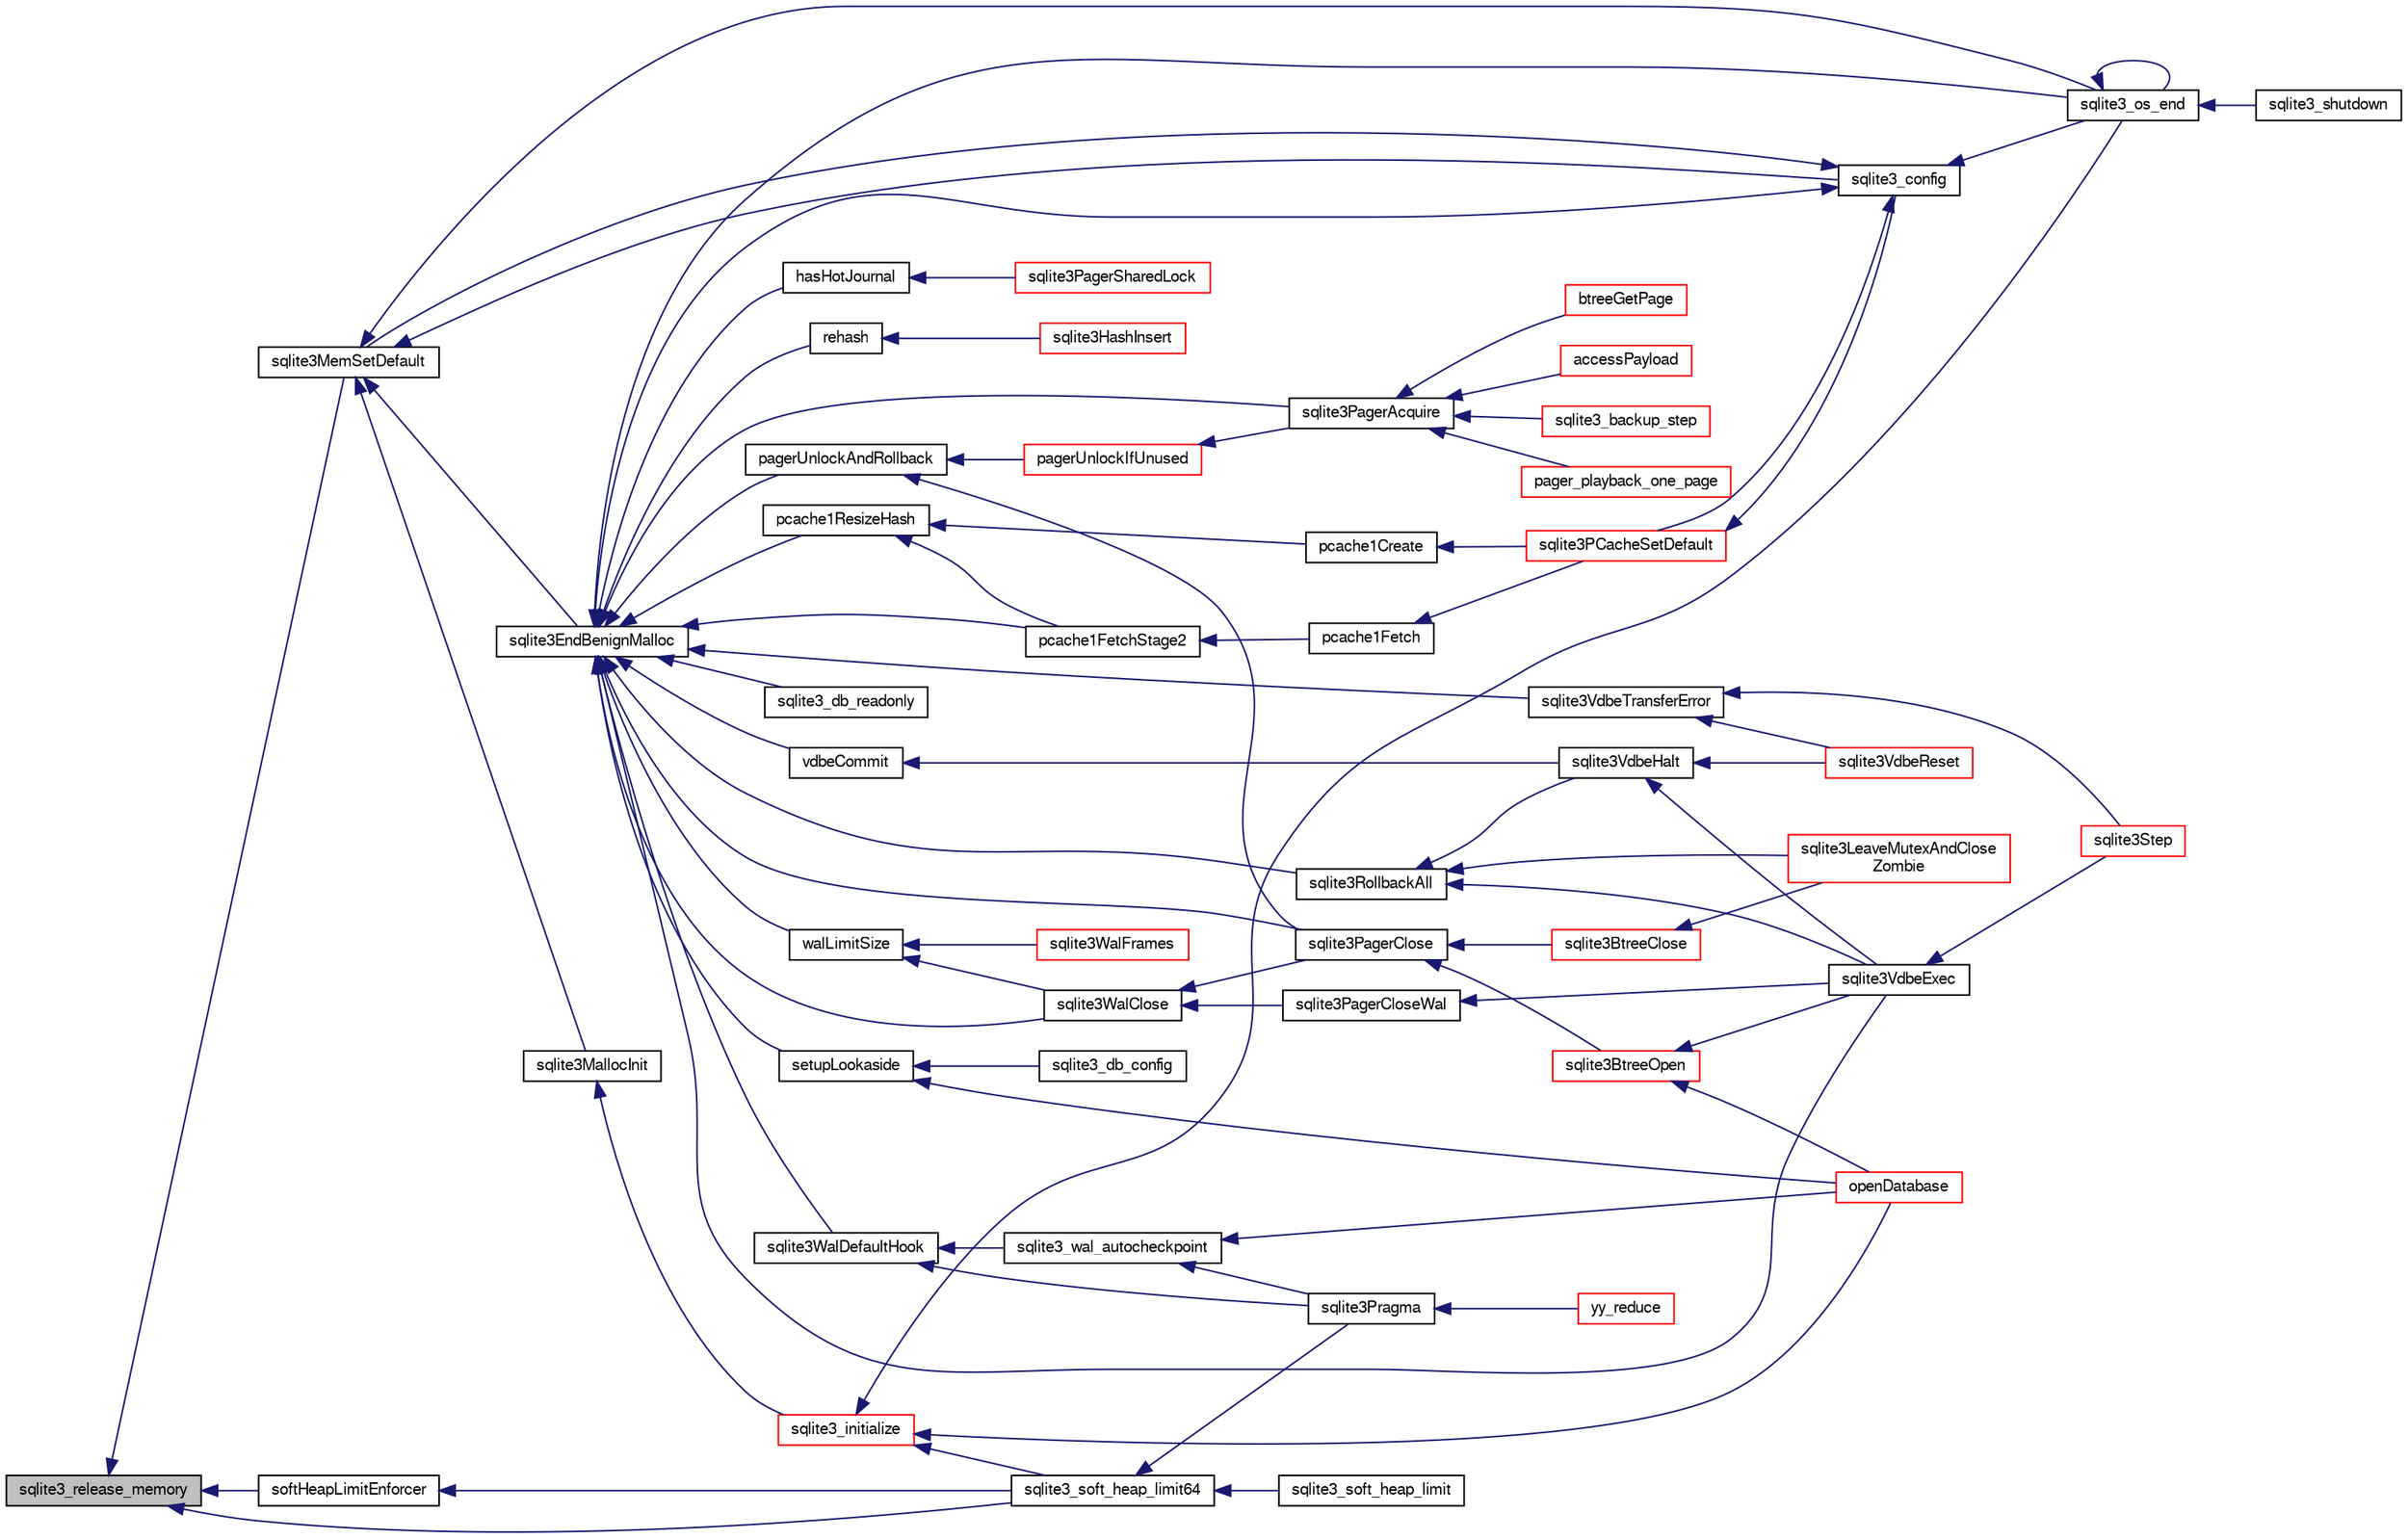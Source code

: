 digraph "sqlite3_release_memory"
{
  edge [fontname="FreeSans",fontsize="10",labelfontname="FreeSans",labelfontsize="10"];
  node [fontname="FreeSans",fontsize="10",shape=record];
  rankdir="LR";
  Node62058 [label="sqlite3_release_memory",height=0.2,width=0.4,color="black", fillcolor="grey75", style="filled", fontcolor="black"];
  Node62058 -> Node62059 [dir="back",color="midnightblue",fontsize="10",style="solid",fontname="FreeSans"];
  Node62059 [label="sqlite3MemSetDefault",height=0.2,width=0.4,color="black", fillcolor="white", style="filled",URL="$sqlite3_8c.html#a162fbfd727e92c5f8f72625b5ff62549"];
  Node62059 -> Node62060 [dir="back",color="midnightblue",fontsize="10",style="solid",fontname="FreeSans"];
  Node62060 [label="sqlite3EndBenignMalloc",height=0.2,width=0.4,color="black", fillcolor="white", style="filled",URL="$sqlite3_8c.html#a4582127cc64d483dc66c7acf9d8d8fbb"];
  Node62060 -> Node62061 [dir="back",color="midnightblue",fontsize="10",style="solid",fontname="FreeSans"];
  Node62061 [label="rehash",height=0.2,width=0.4,color="black", fillcolor="white", style="filled",URL="$sqlite3_8c.html#a4851529638f6c7af16239ee6e2dcc628"];
  Node62061 -> Node62062 [dir="back",color="midnightblue",fontsize="10",style="solid",fontname="FreeSans"];
  Node62062 [label="sqlite3HashInsert",height=0.2,width=0.4,color="red", fillcolor="white", style="filled",URL="$sqlite3_8c.html#aebbc6c13b3c139d5f3463938f441da3d"];
  Node62060 -> Node62371 [dir="back",color="midnightblue",fontsize="10",style="solid",fontname="FreeSans"];
  Node62371 [label="sqlite3_os_end",height=0.2,width=0.4,color="black", fillcolor="white", style="filled",URL="$sqlite3_8h.html#a2288c95881ecca13d994e42b6a958906"];
  Node62371 -> Node62371 [dir="back",color="midnightblue",fontsize="10",style="solid",fontname="FreeSans"];
  Node62371 -> Node62372 [dir="back",color="midnightblue",fontsize="10",style="solid",fontname="FreeSans"];
  Node62372 [label="sqlite3_shutdown",height=0.2,width=0.4,color="black", fillcolor="white", style="filled",URL="$sqlite3_8h.html#aeaf9947fe863ba3d3aca061475e3af2e"];
  Node62060 -> Node62373 [dir="back",color="midnightblue",fontsize="10",style="solid",fontname="FreeSans"];
  Node62373 [label="pcache1ResizeHash",height=0.2,width=0.4,color="black", fillcolor="white", style="filled",URL="$sqlite3_8c.html#a7795922581c79a689c6e954dad69c037"];
  Node62373 -> Node62374 [dir="back",color="midnightblue",fontsize="10",style="solid",fontname="FreeSans"];
  Node62374 [label="pcache1Create",height=0.2,width=0.4,color="black", fillcolor="white", style="filled",URL="$sqlite3_8c.html#a44cfeb7ecaf2b6aa54934d3deaee8919"];
  Node62374 -> Node62375 [dir="back",color="midnightblue",fontsize="10",style="solid",fontname="FreeSans"];
  Node62375 [label="sqlite3PCacheSetDefault",height=0.2,width=0.4,color="red", fillcolor="white", style="filled",URL="$sqlite3_8c.html#a91974afe7709a742451438556ee0c70c"];
  Node62375 -> Node62930 [dir="back",color="midnightblue",fontsize="10",style="solid",fontname="FreeSans"];
  Node62930 [label="sqlite3_config",height=0.2,width=0.4,color="black", fillcolor="white", style="filled",URL="$sqlite3_8h.html#a74ad420b6f26bc06a04ff6ecec8a8c91"];
  Node62930 -> Node62060 [dir="back",color="midnightblue",fontsize="10",style="solid",fontname="FreeSans"];
  Node62930 -> Node62059 [dir="back",color="midnightblue",fontsize="10",style="solid",fontname="FreeSans"];
  Node62930 -> Node62371 [dir="back",color="midnightblue",fontsize="10",style="solid",fontname="FreeSans"];
  Node62930 -> Node62375 [dir="back",color="midnightblue",fontsize="10",style="solid",fontname="FreeSans"];
  Node62373 -> Node62931 [dir="back",color="midnightblue",fontsize="10",style="solid",fontname="FreeSans"];
  Node62931 [label="pcache1FetchStage2",height=0.2,width=0.4,color="black", fillcolor="white", style="filled",URL="$sqlite3_8c.html#a30a4ee80ec88f9eb4ade1424d99585b5"];
  Node62931 -> Node62932 [dir="back",color="midnightblue",fontsize="10",style="solid",fontname="FreeSans"];
  Node62932 [label="pcache1Fetch",height=0.2,width=0.4,color="black", fillcolor="white", style="filled",URL="$sqlite3_8c.html#a745bc37e2a945b10e6b23a6fe6c35411"];
  Node62932 -> Node62375 [dir="back",color="midnightblue",fontsize="10",style="solid",fontname="FreeSans"];
  Node62060 -> Node62931 [dir="back",color="midnightblue",fontsize="10",style="solid",fontname="FreeSans"];
  Node62060 -> Node62470 [dir="back",color="midnightblue",fontsize="10",style="solid",fontname="FreeSans"];
  Node62470 [label="pagerUnlockAndRollback",height=0.2,width=0.4,color="black", fillcolor="white", style="filled",URL="$sqlite3_8c.html#a02d96b7bf62c3b13ba905d168914518c"];
  Node62470 -> Node62471 [dir="back",color="midnightblue",fontsize="10",style="solid",fontname="FreeSans"];
  Node62471 [label="sqlite3PagerClose",height=0.2,width=0.4,color="black", fillcolor="white", style="filled",URL="$sqlite3_8c.html#af94b1f96b60689fd09422cce2c85f53f"];
  Node62471 -> Node62390 [dir="back",color="midnightblue",fontsize="10",style="solid",fontname="FreeSans"];
  Node62390 [label="sqlite3BtreeOpen",height=0.2,width=0.4,color="red", fillcolor="white", style="filled",URL="$sqlite3_8c.html#a13dcb44dc34af6ce9d38de9c5aa975f9"];
  Node62390 -> Node62064 [dir="back",color="midnightblue",fontsize="10",style="solid",fontname="FreeSans"];
  Node62064 [label="sqlite3VdbeExec",height=0.2,width=0.4,color="black", fillcolor="white", style="filled",URL="$sqlite3_8c.html#a8ce40a614bdc56719c4d642b1e4dfb21"];
  Node62064 -> Node62065 [dir="back",color="midnightblue",fontsize="10",style="solid",fontname="FreeSans"];
  Node62065 [label="sqlite3Step",height=0.2,width=0.4,color="red", fillcolor="white", style="filled",URL="$sqlite3_8c.html#a3f2872e873e2758a4beedad1d5113554"];
  Node62390 -> Node62298 [dir="back",color="midnightblue",fontsize="10",style="solid",fontname="FreeSans"];
  Node62298 [label="openDatabase",height=0.2,width=0.4,color="red", fillcolor="white", style="filled",URL="$sqlite3_8c.html#a6a9c3bc3a64234e863413f41db473758"];
  Node62471 -> Node62445 [dir="back",color="midnightblue",fontsize="10",style="solid",fontname="FreeSans"];
  Node62445 [label="sqlite3BtreeClose",height=0.2,width=0.4,color="red", fillcolor="white", style="filled",URL="$sqlite3_8c.html#a729b65009b66a99200496b09c124df01"];
  Node62445 -> Node62292 [dir="back",color="midnightblue",fontsize="10",style="solid",fontname="FreeSans"];
  Node62292 [label="sqlite3LeaveMutexAndClose\lZombie",height=0.2,width=0.4,color="red", fillcolor="white", style="filled",URL="$sqlite3_8c.html#afe3a37c29dcb0fe9fc15fe07a3976f59"];
  Node62470 -> Node62472 [dir="back",color="midnightblue",fontsize="10",style="solid",fontname="FreeSans"];
  Node62472 [label="pagerUnlockIfUnused",height=0.2,width=0.4,color="red", fillcolor="white", style="filled",URL="$sqlite3_8c.html#abf547f4276efb6f10262f7fde1e4d065"];
  Node62472 -> Node62473 [dir="back",color="midnightblue",fontsize="10",style="solid",fontname="FreeSans"];
  Node62473 [label="sqlite3PagerAcquire",height=0.2,width=0.4,color="black", fillcolor="white", style="filled",URL="$sqlite3_8c.html#a22a53daafd2bd778cda390312651f994"];
  Node62473 -> Node62464 [dir="back",color="midnightblue",fontsize="10",style="solid",fontname="FreeSans"];
  Node62464 [label="pager_playback_one_page",height=0.2,width=0.4,color="red", fillcolor="white", style="filled",URL="$sqlite3_8c.html#adfca1dee9939482792fe2b4ed982d00e"];
  Node62473 -> Node62474 [dir="back",color="midnightblue",fontsize="10",style="solid",fontname="FreeSans"];
  Node62474 [label="btreeGetPage",height=0.2,width=0.4,color="red", fillcolor="white", style="filled",URL="$sqlite3_8c.html#ac59679e30ceb0190614fbd19a7feb6de"];
  Node62473 -> Node62439 [dir="back",color="midnightblue",fontsize="10",style="solid",fontname="FreeSans"];
  Node62439 [label="accessPayload",height=0.2,width=0.4,color="red", fillcolor="white", style="filled",URL="$sqlite3_8c.html#acf70e6d3cb6afd54d677b3dffb6959d2"];
  Node62473 -> Node62276 [dir="back",color="midnightblue",fontsize="10",style="solid",fontname="FreeSans"];
  Node62276 [label="sqlite3_backup_step",height=0.2,width=0.4,color="red", fillcolor="white", style="filled",URL="$sqlite3_8h.html#a1699b75e98d082eebc465a9e64c35269"];
  Node62060 -> Node62471 [dir="back",color="midnightblue",fontsize="10",style="solid",fontname="FreeSans"];
  Node62060 -> Node62638 [dir="back",color="midnightblue",fontsize="10",style="solid",fontname="FreeSans"];
  Node62638 [label="hasHotJournal",height=0.2,width=0.4,color="black", fillcolor="white", style="filled",URL="$sqlite3_8c.html#a875dc699b7a0e8ab6ba19170e5096d5e"];
  Node62638 -> Node62466 [dir="back",color="midnightblue",fontsize="10",style="solid",fontname="FreeSans"];
  Node62466 [label="sqlite3PagerSharedLock",height=0.2,width=0.4,color="red", fillcolor="white", style="filled",URL="$sqlite3_8c.html#a58c197b629fb6eaacf96c7add57c70df"];
  Node62060 -> Node62473 [dir="back",color="midnightblue",fontsize="10",style="solid",fontname="FreeSans"];
  Node62060 -> Node62753 [dir="back",color="midnightblue",fontsize="10",style="solid",fontname="FreeSans"];
  Node62753 [label="walLimitSize",height=0.2,width=0.4,color="black", fillcolor="white", style="filled",URL="$sqlite3_8c.html#a7d814227c8fb4a3441c42e9f2fdade3b"];
  Node62753 -> Node62661 [dir="back",color="midnightblue",fontsize="10",style="solid",fontname="FreeSans"];
  Node62661 [label="sqlite3WalClose",height=0.2,width=0.4,color="black", fillcolor="white", style="filled",URL="$sqlite3_8c.html#abfd7d36ec6ea41ecb2717dd4c6b0571e"];
  Node62661 -> Node62471 [dir="back",color="midnightblue",fontsize="10",style="solid",fontname="FreeSans"];
  Node62661 -> Node62643 [dir="back",color="midnightblue",fontsize="10",style="solid",fontname="FreeSans"];
  Node62643 [label="sqlite3PagerCloseWal",height=0.2,width=0.4,color="black", fillcolor="white", style="filled",URL="$sqlite3_8c.html#ac62d7d3d29214a7cad25fdd88e7c7a74"];
  Node62643 -> Node62064 [dir="back",color="midnightblue",fontsize="10",style="solid",fontname="FreeSans"];
  Node62753 -> Node62516 [dir="back",color="midnightblue",fontsize="10",style="solid",fontname="FreeSans"];
  Node62516 [label="sqlite3WalFrames",height=0.2,width=0.4,color="red", fillcolor="white", style="filled",URL="$sqlite3_8c.html#af9606aac275558d3b96c83b2bff2d717"];
  Node62060 -> Node62661 [dir="back",color="midnightblue",fontsize="10",style="solid",fontname="FreeSans"];
  Node62060 -> Node62399 [dir="back",color="midnightblue",fontsize="10",style="solid",fontname="FreeSans"];
  Node62399 [label="vdbeCommit",height=0.2,width=0.4,color="black", fillcolor="white", style="filled",URL="$sqlite3_8c.html#a5d7f1e0625451b987728f600cfe1b92d"];
  Node62399 -> Node62282 [dir="back",color="midnightblue",fontsize="10",style="solid",fontname="FreeSans"];
  Node62282 [label="sqlite3VdbeHalt",height=0.2,width=0.4,color="black", fillcolor="white", style="filled",URL="$sqlite3_8c.html#a8d1d99703d999190fbc35ecc981cb709"];
  Node62282 -> Node62283 [dir="back",color="midnightblue",fontsize="10",style="solid",fontname="FreeSans"];
  Node62283 [label="sqlite3VdbeReset",height=0.2,width=0.4,color="red", fillcolor="white", style="filled",URL="$sqlite3_8c.html#a315a913742f7267f90d46d41446353b1"];
  Node62282 -> Node62064 [dir="back",color="midnightblue",fontsize="10",style="solid",fontname="FreeSans"];
  Node62060 -> Node62775 [dir="back",color="midnightblue",fontsize="10",style="solid",fontname="FreeSans"];
  Node62775 [label="sqlite3VdbeTransferError",height=0.2,width=0.4,color="black", fillcolor="white", style="filled",URL="$sqlite3_8c.html#aaf4a567b51602bb6d7bb150e6c72de69"];
  Node62775 -> Node62283 [dir="back",color="midnightblue",fontsize="10",style="solid",fontname="FreeSans"];
  Node62775 -> Node62065 [dir="back",color="midnightblue",fontsize="10",style="solid",fontname="FreeSans"];
  Node62060 -> Node62064 [dir="back",color="midnightblue",fontsize="10",style="solid",fontname="FreeSans"];
  Node62060 -> Node62933 [dir="back",color="midnightblue",fontsize="10",style="solid",fontname="FreeSans"];
  Node62933 [label="setupLookaside",height=0.2,width=0.4,color="black", fillcolor="white", style="filled",URL="$sqlite3_8c.html#a83e30e8059c0e1a0537a569a91ce81e5"];
  Node62933 -> Node62934 [dir="back",color="midnightblue",fontsize="10",style="solid",fontname="FreeSans"];
  Node62934 [label="sqlite3_db_config",height=0.2,width=0.4,color="black", fillcolor="white", style="filled",URL="$sqlite3_8h.html#a35895f9b53f6cc7a4e72c3f8905e6edd"];
  Node62933 -> Node62298 [dir="back",color="midnightblue",fontsize="10",style="solid",fontname="FreeSans"];
  Node62060 -> Node62281 [dir="back",color="midnightblue",fontsize="10",style="solid",fontname="FreeSans"];
  Node62281 [label="sqlite3RollbackAll",height=0.2,width=0.4,color="black", fillcolor="white", style="filled",URL="$sqlite3_8c.html#ad902dd388d73208539f557962e3fe6bb"];
  Node62281 -> Node62282 [dir="back",color="midnightblue",fontsize="10",style="solid",fontname="FreeSans"];
  Node62281 -> Node62064 [dir="back",color="midnightblue",fontsize="10",style="solid",fontname="FreeSans"];
  Node62281 -> Node62292 [dir="back",color="midnightblue",fontsize="10",style="solid",fontname="FreeSans"];
  Node62060 -> Node62572 [dir="back",color="midnightblue",fontsize="10",style="solid",fontname="FreeSans"];
  Node62572 [label="sqlite3WalDefaultHook",height=0.2,width=0.4,color="black", fillcolor="white", style="filled",URL="$sqlite3_8c.html#a4a9ed7c3fcab46b3d82eb79ede8c4f77"];
  Node62572 -> Node62142 [dir="back",color="midnightblue",fontsize="10",style="solid",fontname="FreeSans"];
  Node62142 [label="sqlite3Pragma",height=0.2,width=0.4,color="black", fillcolor="white", style="filled",URL="$sqlite3_8c.html#a111391370f58f8e6a6eca51fd34d62ed"];
  Node62142 -> Node62094 [dir="back",color="midnightblue",fontsize="10",style="solid",fontname="FreeSans"];
  Node62094 [label="yy_reduce",height=0.2,width=0.4,color="red", fillcolor="white", style="filled",URL="$sqlite3_8c.html#a7c419a9b25711c666a9a2449ef377f14"];
  Node62572 -> Node62573 [dir="back",color="midnightblue",fontsize="10",style="solid",fontname="FreeSans"];
  Node62573 [label="sqlite3_wal_autocheckpoint",height=0.2,width=0.4,color="black", fillcolor="white", style="filled",URL="$sqlite3_8h.html#acdc3742b48372dce0e839ce0f89747be"];
  Node62573 -> Node62142 [dir="back",color="midnightblue",fontsize="10",style="solid",fontname="FreeSans"];
  Node62573 -> Node62298 [dir="back",color="midnightblue",fontsize="10",style="solid",fontname="FreeSans"];
  Node62060 -> Node62575 [dir="back",color="midnightblue",fontsize="10",style="solid",fontname="FreeSans"];
  Node62575 [label="sqlite3_db_readonly",height=0.2,width=0.4,color="black", fillcolor="white", style="filled",URL="$sqlite3_8h.html#a96c378e7022e7a8a375e23f7fc662cdd"];
  Node62059 -> Node62935 [dir="back",color="midnightblue",fontsize="10",style="solid",fontname="FreeSans"];
  Node62935 [label="sqlite3MallocInit",height=0.2,width=0.4,color="black", fillcolor="white", style="filled",URL="$sqlite3_8c.html#a9e06f9e7cad0d83ce80ab493c9533552"];
  Node62935 -> Node62377 [dir="back",color="midnightblue",fontsize="10",style="solid",fontname="FreeSans"];
  Node62377 [label="sqlite3_initialize",height=0.2,width=0.4,color="red", fillcolor="white", style="filled",URL="$sqlite3_8h.html#ab0c0ee2d5d4cf8b28e9572296a8861df"];
  Node62377 -> Node62532 [dir="back",color="midnightblue",fontsize="10",style="solid",fontname="FreeSans"];
  Node62532 [label="sqlite3_soft_heap_limit64",height=0.2,width=0.4,color="black", fillcolor="white", style="filled",URL="$sqlite3_8h.html#ab37b3a4d1652e3acb2c43d1252e6b852"];
  Node62532 -> Node62533 [dir="back",color="midnightblue",fontsize="10",style="solid",fontname="FreeSans"];
  Node62533 [label="sqlite3_soft_heap_limit",height=0.2,width=0.4,color="black", fillcolor="white", style="filled",URL="$sqlite3_8h.html#a18c3472581de3072201723e798524fdc"];
  Node62532 -> Node62142 [dir="back",color="midnightblue",fontsize="10",style="solid",fontname="FreeSans"];
  Node62377 -> Node62371 [dir="back",color="midnightblue",fontsize="10",style="solid",fontname="FreeSans"];
  Node62377 -> Node62298 [dir="back",color="midnightblue",fontsize="10",style="solid",fontname="FreeSans"];
  Node62059 -> Node62371 [dir="back",color="midnightblue",fontsize="10",style="solid",fontname="FreeSans"];
  Node62059 -> Node62930 [dir="back",color="midnightblue",fontsize="10",style="solid",fontname="FreeSans"];
  Node62058 -> Node62936 [dir="back",color="midnightblue",fontsize="10",style="solid",fontname="FreeSans"];
  Node62936 [label="softHeapLimitEnforcer",height=0.2,width=0.4,color="black", fillcolor="white", style="filled",URL="$sqlite3_8c.html#ada3bf458edd3be7a9c03693e50a8c264"];
  Node62936 -> Node62532 [dir="back",color="midnightblue",fontsize="10",style="solid",fontname="FreeSans"];
  Node62058 -> Node62532 [dir="back",color="midnightblue",fontsize="10",style="solid",fontname="FreeSans"];
}
